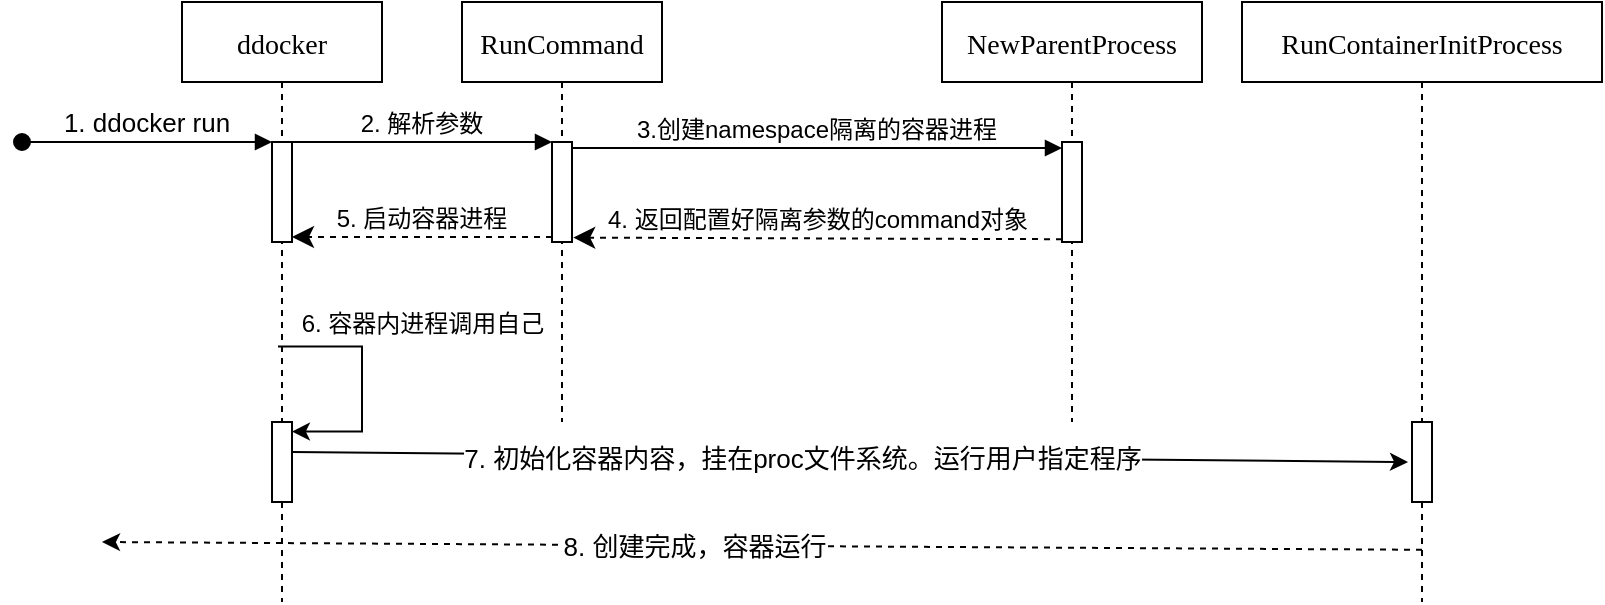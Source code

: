 <mxfile version="14.9.6" type="device" pages="6"><diagram id="kgpKYQtTHZ0yAKxKKP6v" name="Page-1"><mxGraphModel dx="1106" dy="750" grid="1" gridSize="10" guides="1" tooltips="1" connect="1" arrows="1" fold="1" page="1" pageScale="1" pageWidth="850" pageHeight="1100" math="0" shadow="0"><root><mxCell id="0"/><mxCell id="1" parent="0"/><mxCell id="3nuBFxr9cyL0pnOWT2aG-1" value="ddocker" style="shape=umlLifeline;perimeter=lifelinePerimeter;container=1;collapsible=0;recursiveResize=0;rounded=0;shadow=0;strokeWidth=1;fontSize=14;fontFamily=Comic Sans MS;" parent="1" vertex="1"><mxGeometry x="120" y="80" width="100" height="300" as="geometry"/></mxCell><mxCell id="3nuBFxr9cyL0pnOWT2aG-2" value="" style="points=[];perimeter=orthogonalPerimeter;rounded=0;shadow=0;strokeWidth=1;" parent="3nuBFxr9cyL0pnOWT2aG-1" vertex="1"><mxGeometry x="45" y="70" width="10" height="50" as="geometry"/></mxCell><mxCell id="3nuBFxr9cyL0pnOWT2aG-3" value="1. ddocker run" style="verticalAlign=bottom;startArrow=oval;endArrow=block;startSize=8;shadow=0;strokeWidth=1;fontSize=13;" parent="3nuBFxr9cyL0pnOWT2aG-1" target="3nuBFxr9cyL0pnOWT2aG-2" edge="1"><mxGeometry relative="1" as="geometry"><mxPoint x="-80" y="70" as="sourcePoint"/><mxPoint as="offset"/></mxGeometry></mxCell><mxCell id="3nuBFxr9cyL0pnOWT2aG-5" value="RunCommand" style="shape=umlLifeline;perimeter=lifelinePerimeter;container=1;collapsible=0;recursiveResize=0;rounded=0;shadow=0;strokeWidth=1;fontFamily=Comic Sans MS;fontSize=14;" parent="1" vertex="1"><mxGeometry x="260" y="80" width="100" height="210" as="geometry"/></mxCell><mxCell id="3nuBFxr9cyL0pnOWT2aG-6" value="" style="points=[];perimeter=orthogonalPerimeter;rounded=0;shadow=0;strokeWidth=1;" parent="3nuBFxr9cyL0pnOWT2aG-5" vertex="1"><mxGeometry x="45" y="70" width="10" height="50" as="geometry"/></mxCell><mxCell id="3nuBFxr9cyL0pnOWT2aG-7" value="5. 启动容器进程" style="verticalAlign=bottom;endArrow=classic;dashed=1;endSize=8;exitX=0;exitY=0.95;shadow=0;strokeWidth=1;fontSize=12;endFill=1;" parent="1" source="3nuBFxr9cyL0pnOWT2aG-6" target="3nuBFxr9cyL0pnOWT2aG-2" edge="1"><mxGeometry relative="1" as="geometry"><mxPoint x="275" y="236" as="targetPoint"/></mxGeometry></mxCell><mxCell id="3nuBFxr9cyL0pnOWT2aG-8" value="2. 解析参数" style="verticalAlign=bottom;endArrow=block;entryX=0;entryY=0;shadow=0;strokeWidth=1;fontSize=12;" parent="1" source="3nuBFxr9cyL0pnOWT2aG-2" target="3nuBFxr9cyL0pnOWT2aG-6" edge="1"><mxGeometry relative="1" as="geometry"><mxPoint x="275" y="160" as="sourcePoint"/></mxGeometry></mxCell><mxCell id="3nuBFxr9cyL0pnOWT2aG-9" value="3.创建namespace隔离的容器进程" style="verticalAlign=bottom;endArrow=block;shadow=0;strokeWidth=1;entryX=0;entryY=0.06;entryDx=0;entryDy=0;entryPerimeter=0;fontSize=12;" parent="1" source="3nuBFxr9cyL0pnOWT2aG-6" target="t-Ga8jIW4PTZw0hfX5aw-2" edge="1"><mxGeometry relative="1" as="geometry"><mxPoint x="240" y="200" as="sourcePoint"/><mxPoint x="546" y="153" as="targetPoint"/></mxGeometry></mxCell><mxCell id="3nuBFxr9cyL0pnOWT2aG-10" value="4. 返回配置好隔离参数的command对象" style="verticalAlign=bottom;endArrow=classic;dashed=1;endSize=8;shadow=0;strokeWidth=1;exitX=0;exitY=0.972;exitDx=0;exitDy=0;exitPerimeter=0;fontSize=12;entryX=1.06;entryY=0.956;entryDx=0;entryDy=0;entryPerimeter=0;endFill=1;" parent="1" source="t-Ga8jIW4PTZw0hfX5aw-2" target="3nuBFxr9cyL0pnOWT2aG-6" edge="1"><mxGeometry relative="1" as="geometry"><mxPoint x="410" y="220" as="targetPoint"/><mxPoint x="546" y="199" as="sourcePoint"/><Array as="points"/></mxGeometry></mxCell><mxCell id="t-Ga8jIW4PTZw0hfX5aw-1" value="NewParentProcess" style="shape=umlLifeline;perimeter=lifelinePerimeter;container=1;collapsible=0;recursiveResize=0;rounded=0;shadow=0;strokeWidth=1;fontSize=14;fontFamily=Comic Sans MS;" parent="1" vertex="1"><mxGeometry x="500" y="80" width="130" height="210" as="geometry"/></mxCell><mxCell id="t-Ga8jIW4PTZw0hfX5aw-2" value="" style="points=[];perimeter=orthogonalPerimeter;rounded=0;shadow=0;strokeWidth=1;" parent="t-Ga8jIW4PTZw0hfX5aw-1" vertex="1"><mxGeometry x="60" y="70" width="10" height="50" as="geometry"/></mxCell><mxCell id="t-Ga8jIW4PTZw0hfX5aw-3" value="RunContainerInitProcess" style="shape=umlLifeline;perimeter=lifelinePerimeter;container=1;collapsible=0;recursiveResize=0;rounded=0;shadow=0;strokeWidth=1;fontSize=14;fontFamily=Comic Sans MS;" parent="1" vertex="1"><mxGeometry x="650" y="80" width="180" height="300" as="geometry"/></mxCell><mxCell id="t-Ga8jIW4PTZw0hfX5aw-4" value="" style="points=[];perimeter=orthogonalPerimeter;rounded=0;shadow=0;strokeWidth=1;" parent="t-Ga8jIW4PTZw0hfX5aw-3" vertex="1"><mxGeometry x="85" y="210" width="10" height="40" as="geometry"/></mxCell><mxCell id="3nuBFxr9cyL0pnOWT2aG-4" value="" style="points=[];perimeter=orthogonalPerimeter;rounded=0;shadow=0;strokeWidth=1;" parent="1" vertex="1"><mxGeometry x="165" y="290" width="10" height="40" as="geometry"/></mxCell><mxCell id="t-Ga8jIW4PTZw0hfX5aw-7" value="" style="endArrow=classic;html=1;fontSize=13;exitX=1.02;exitY=0.375;exitDx=0;exitDy=0;exitPerimeter=0;" parent="1" source="3nuBFxr9cyL0pnOWT2aG-4" edge="1"><mxGeometry width="50" height="50" relative="1" as="geometry"><mxPoint x="440" y="370" as="sourcePoint"/><mxPoint x="733" y="310" as="targetPoint"/></mxGeometry></mxCell><mxCell id="t-Ga8jIW4PTZw0hfX5aw-8" value="7. 初始化容器内容，挂在proc文件系统。运行用户指定程序" style="edgeLabel;html=1;align=center;verticalAlign=middle;resizable=0;points=[];fontSize=13;" parent="t-Ga8jIW4PTZw0hfX5aw-7" vertex="1" connectable="0"><mxGeometry x="-0.088" relative="1" as="geometry"><mxPoint as="offset"/></mxGeometry></mxCell><mxCell id="t-Ga8jIW4PTZw0hfX5aw-10" value="" style="endArrow=classic;html=1;fontSize=13;dashed=1;exitX=0.5;exitY=0.913;exitDx=0;exitDy=0;exitPerimeter=0;" parent="1" source="t-Ga8jIW4PTZw0hfX5aw-3" edge="1"><mxGeometry width="50" height="50" relative="1" as="geometry"><mxPoint x="700" y="330" as="sourcePoint"/><mxPoint x="80" y="350" as="targetPoint"/><Array as="points"/></mxGeometry></mxCell><mxCell id="t-Ga8jIW4PTZw0hfX5aw-11" value="8. 创建完成，容器运行" style="edgeLabel;html=1;align=center;verticalAlign=middle;resizable=0;points=[];fontSize=13;" parent="t-Ga8jIW4PTZw0hfX5aw-10" vertex="1" connectable="0"><mxGeometry x="0.104" relative="1" as="geometry"><mxPoint as="offset"/></mxGeometry></mxCell><mxCell id="t-Ga8jIW4PTZw0hfX5aw-15" value="" style="endArrow=classic;html=1;fontFamily=Comic Sans MS;fontSize=13;exitX=0.48;exitY=0.574;exitDx=0;exitDy=0;exitPerimeter=0;edgeStyle=orthogonalEdgeStyle;rounded=0;entryX=0.994;entryY=0.119;entryDx=0;entryDy=0;entryPerimeter=0;" parent="1" source="3nuBFxr9cyL0pnOWT2aG-1" target="3nuBFxr9cyL0pnOWT2aG-4" edge="1"><mxGeometry width="50" height="50" relative="1" as="geometry"><mxPoint x="400" y="420" as="sourcePoint"/><mxPoint x="178" y="295" as="targetPoint"/><Array as="points"><mxPoint x="210" y="252"/><mxPoint x="210" y="295"/></Array></mxGeometry></mxCell><mxCell id="t-Ga8jIW4PTZw0hfX5aw-16" value="&lt;font face=&quot;Helvetica&quot; style=&quot;font-size: 12px&quot;&gt;6. 容器内进程调用自己&lt;/font&gt;" style="text;html=1;align=center;verticalAlign=middle;resizable=0;points=[];autosize=1;strokeColor=none;fontSize=13;fontFamily=Comic Sans MS;" parent="1" vertex="1"><mxGeometry x="170" y="230" width="140" height="20" as="geometry"/></mxCell></root></mxGraphModel></diagram><diagram id="n_zxCE-xelF3wzG3CKsH" name="第 2 页"><mxGraphModel dx="1106" dy="750" grid="1" gridSize="10" guides="1" tooltips="1" connect="1" arrows="1" fold="1" page="1" pageScale="1" pageWidth="827" pageHeight="1169" math="0" shadow="0"><root><mxCell id="_DqNgY86N6T9unGXlrbN-0"/><mxCell id="_DqNgY86N6T9unGXlrbN-1" parent="_DqNgY86N6T9unGXlrbN-0"/><mxCell id="DcH_BmQDETjdtVYWD706-0" value="CgroupManager" style="shape=umlLifeline;perimeter=lifelinePerimeter;container=1;collapsible=0;recursiveResize=0;rounded=0;shadow=0;strokeWidth=1;fontSize=14;fontFamily=Comic Sans MS;" parent="_DqNgY86N6T9unGXlrbN-1" vertex="1"><mxGeometry x="169" y="80" width="130" height="300" as="geometry"/></mxCell><mxCell id="DcH_BmQDETjdtVYWD706-1" value="" style="points=[];perimeter=orthogonalPerimeter;rounded=0;shadow=0;strokeWidth=1;" parent="DcH_BmQDETjdtVYWD706-0" vertex="1"><mxGeometry x="60" y="70" width="10" height="180" as="geometry"/></mxCell><mxCell id="DcH_BmQDETjdtVYWD706-6" value="&lt;&lt;create&gt;&gt;&#10;2. 创建Subsystem实例" style="verticalAlign=bottom;endArrow=classic;shadow=0;strokeWidth=1;fontSize=12;dashed=1;endFill=1;entryX=-0.004;entryY=0.086;entryDx=0;entryDy=0;entryPerimeter=0;" parent="_DqNgY86N6T9unGXlrbN-1" source="DcH_BmQDETjdtVYWD706-1" target="DcH_BmQDETjdtVYWD706-11" edge="1"><mxGeometry relative="1" as="geometry"><mxPoint x="339" y="160" as="sourcePoint"/><mxPoint x="643" y="150" as="targetPoint"/></mxGeometry></mxCell><mxCell id="DcH_BmQDETjdtVYWD706-11" value="Subsystem实例" style="shape=umlLifeline;perimeter=lifelinePerimeter;container=1;collapsible=0;recursiveResize=0;rounded=0;shadow=0;strokeWidth=1;fontSize=14;fontFamily=Comic Sans MS;" parent="_DqNgY86N6T9unGXlrbN-1" vertex="1"><mxGeometry x="594" y="130" width="180" height="250" as="geometry"/></mxCell><mxCell id="DcH_BmQDETjdtVYWD706-12" value="" style="points=[];perimeter=orthogonalPerimeter;rounded=0;shadow=0;strokeWidth=1;" parent="DcH_BmQDETjdtVYWD706-11" vertex="1"><mxGeometry x="85" y="150" width="10" height="40" as="geometry"/></mxCell><mxCell id="DcH_BmQDETjdtVYWD706-14" value="" style="endArrow=classic;html=1;fontSize=13;entryX=-0.26;entryY=0.05;entryDx=0;entryDy=0;entryPerimeter=0;exitX=0.98;exitY=0.729;exitDx=0;exitDy=0;exitPerimeter=0;" parent="_DqNgY86N6T9unGXlrbN-1" source="DcH_BmQDETjdtVYWD706-1" target="DcH_BmQDETjdtVYWD706-12" edge="1"><mxGeometry width="50" height="50" relative="1" as="geometry"><mxPoint x="242" y="282" as="sourcePoint"/><mxPoint x="797" y="310" as="targetPoint"/></mxGeometry></mxCell><mxCell id="DcH_BmQDETjdtVYWD706-15" value="5. 将容器的进程移入每个Subsystem创建的cgroup中" style="edgeLabel;html=1;align=center;verticalAlign=middle;resizable=0;points=[];fontSize=13;" parent="DcH_BmQDETjdtVYWD706-14" vertex="1" connectable="0"><mxGeometry x="-0.088" relative="1" as="geometry"><mxPoint as="offset"/></mxGeometry></mxCell><mxCell id="DcH_BmQDETjdtVYWD706-16" value="" style="endArrow=classic;html=1;fontSize=13;dashed=1;entryX=0.9;entryY=0.929;entryDx=0;entryDy=0;entryPerimeter=0;" parent="_DqNgY86N6T9unGXlrbN-1" source="DcH_BmQDETjdtVYWD706-12" target="DcH_BmQDETjdtVYWD706-1" edge="1"><mxGeometry width="50" height="50" relative="1" as="geometry"><mxPoint x="764" y="330" as="sourcePoint"/><mxPoint x="144" y="350" as="targetPoint"/><Array as="points"/></mxGeometry></mxCell><mxCell id="DcH_BmQDETjdtVYWD706-17" value="6. 完成容器进程的资源控制" style="edgeLabel;html=1;align=center;verticalAlign=middle;resizable=0;points=[];fontSize=13;" parent="DcH_BmQDETjdtVYWD706-16" vertex="1" connectable="0"><mxGeometry x="0.104" relative="1" as="geometry"><mxPoint as="offset"/></mxGeometry></mxCell><mxCell id="DcH_BmQDETjdtVYWD706-20" value="" style="points=[];perimeter=orthogonalPerimeter;rounded=0;shadow=0;strokeWidth=1;" parent="_DqNgY86N6T9unGXlrbN-1" vertex="1"><mxGeometry x="679" y="210" width="10" height="40" as="geometry"/></mxCell><mxCell id="DcH_BmQDETjdtVYWD706-21" value="" style="endArrow=classic;html=1;fontSize=13;entryX=0.14;entryY=0.08;entryDx=0;entryDy=0;entryPerimeter=0;exitX=0.9;exitY=0.347;exitDx=0;exitDy=0;exitPerimeter=0;" parent="_DqNgY86N6T9unGXlrbN-1" source="DcH_BmQDETjdtVYWD706-1" target="DcH_BmQDETjdtVYWD706-20" edge="1"><mxGeometry width="50" height="50" relative="1" as="geometry"><mxPoint x="244" y="213" as="sourcePoint"/><mxPoint x="674" y="210" as="targetPoint"/><Array as="points"/></mxGeometry></mxCell><mxCell id="DcH_BmQDETjdtVYWD706-22" value="3. 在每个Subsystem对应的hierarchy上创建配置cgroup" style="edgeLabel;html=1;align=center;verticalAlign=middle;resizable=0;points=[];fontSize=13;" parent="DcH_BmQDETjdtVYWD706-21" vertex="1" connectable="0"><mxGeometry x="-0.088" relative="1" as="geometry"><mxPoint as="offset"/></mxGeometry></mxCell><mxCell id="DcH_BmQDETjdtVYWD706-23" value="" style="endArrow=classic;html=1;fontSize=13;dashed=1;entryX=1.14;entryY=0.529;entryDx=0;entryDy=0;entryPerimeter=0;" parent="_DqNgY86N6T9unGXlrbN-1" source="DcH_BmQDETjdtVYWD706-20" target="DcH_BmQDETjdtVYWD706-1" edge="1"><mxGeometry width="50" height="50" relative="1" as="geometry"><mxPoint x="744" y="423.9" as="sourcePoint"/><mxPoint x="154" y="360" as="targetPoint"/><Array as="points"/></mxGeometry></mxCell><mxCell id="DcH_BmQDETjdtVYWD706-24" value="4. 创建cgroup完成" style="edgeLabel;html=1;align=center;verticalAlign=middle;resizable=0;points=[];fontSize=13;" parent="DcH_BmQDETjdtVYWD706-23" vertex="1" connectable="0"><mxGeometry x="0.104" relative="1" as="geometry"><mxPoint as="offset"/></mxGeometry></mxCell><mxCell id="DcH_BmQDETjdtVYWD706-2" value="1. 创建带资源控制的容器" style="verticalAlign=bottom;startArrow=oval;endArrow=block;startSize=8;shadow=0;strokeWidth=1;fontSize=13;entryX=0.04;entryY=0.031;entryDx=0;entryDy=0;entryPerimeter=0;" parent="_DqNgY86N6T9unGXlrbN-1" target="DcH_BmQDETjdtVYWD706-1" edge="1"><mxGeometry relative="1" as="geometry"><mxPoint x="54" y="156" as="sourcePoint"/><mxPoint as="offset"/><mxPoint x="205" y="160" as="targetPoint"/></mxGeometry></mxCell></root></mxGraphModel></diagram><diagram id="s98t0T9OSEv52ro7v1Y1" name="第 3 页"><mxGraphModel dx="1106" dy="750" grid="1" gridSize="10" guides="1" tooltips="1" connect="1" arrows="1" fold="1" page="1" pageScale="1" pageWidth="827" pageHeight="1169" math="0" shadow="0"><root><mxCell id="NkMJ931EJcpLE3ejzWuw-0"/><mxCell id="NkMJ931EJcpLE3ejzWuw-1" parent="NkMJ931EJcpLE3ejzWuw-0"/><mxCell id="NkMJ931EJcpLE3ejzWuw-2" value="Run" style="shape=umlLifeline;perimeter=lifelinePerimeter;container=1;collapsible=0;recursiveResize=0;rounded=0;shadow=0;strokeWidth=1;fontSize=14;fontFamily=Comic Sans MS;" parent="NkMJ931EJcpLE3ejzWuw-1" vertex="1"><mxGeometry x="120" y="80" width="100" height="300" as="geometry"/></mxCell><mxCell id="NkMJ931EJcpLE3ejzWuw-3" value="" style="points=[];perimeter=orthogonalPerimeter;rounded=0;shadow=0;strokeWidth=1;" parent="NkMJ931EJcpLE3ejzWuw-2" vertex="1"><mxGeometry x="45" y="70" width="10" height="190" as="geometry"/></mxCell><mxCell id="NkMJ931EJcpLE3ejzWuw-4" value="1. 用户输入容器运行命令" style="verticalAlign=bottom;startArrow=oval;endArrow=block;startSize=8;shadow=0;strokeWidth=1;fontSize=13;" parent="NkMJ931EJcpLE3ejzWuw-2" target="NkMJ931EJcpLE3ejzWuw-3" edge="1"><mxGeometry relative="1" as="geometry"><mxPoint x="-110" y="70" as="sourcePoint"/><mxPoint as="offset"/></mxGeometry></mxCell><mxCell id="NkMJ931EJcpLE3ejzWuw-5" value="NewParentProcess" style="shape=umlLifeline;perimeter=lifelinePerimeter;container=1;collapsible=0;recursiveResize=0;rounded=0;shadow=0;strokeWidth=1;fontFamily=Comic Sans MS;fontSize=14;" parent="NkMJ931EJcpLE3ejzWuw-1" vertex="1"><mxGeometry x="264" y="81" width="150" height="210" as="geometry"/></mxCell><mxCell id="NkMJ931EJcpLE3ejzWuw-6" value="" style="points=[];perimeter=orthogonalPerimeter;rounded=0;shadow=0;strokeWidth=1;" parent="NkMJ931EJcpLE3ejzWuw-5" vertex="1"><mxGeometry x="70" y="70" width="10" height="50" as="geometry"/></mxCell><mxCell id="NkMJ931EJcpLE3ejzWuw-24" value="5. 向writePipe中写入运行命令" style="text;html=1;strokeColor=none;fillColor=none;align=center;verticalAlign=middle;whiteSpace=wrap;rounded=0;" parent="NkMJ931EJcpLE3ejzWuw-5" vertex="1"><mxGeometry x="-20" y="172" width="190" height="20" as="geometry"/></mxCell><mxCell id="NkMJ931EJcpLE3ejzWuw-7" value="3. 返回writePipe" style="verticalAlign=bottom;endArrow=classic;dashed=1;endSize=8;exitX=0;exitY=0.95;shadow=0;strokeWidth=1;fontSize=12;endFill=1;" parent="NkMJ931EJcpLE3ejzWuw-1" source="NkMJ931EJcpLE3ejzWuw-6" target="NkMJ931EJcpLE3ejzWuw-3" edge="1"><mxGeometry relative="1" as="geometry"><mxPoint x="275" y="236" as="targetPoint"/></mxGeometry></mxCell><mxCell id="NkMJ931EJcpLE3ejzWuw-8" value="2. 传递参数" style="verticalAlign=bottom;endArrow=block;entryX=0;entryY=0;shadow=0;strokeWidth=1;fontSize=12;" parent="NkMJ931EJcpLE3ejzWuw-1" source="NkMJ931EJcpLE3ejzWuw-3" target="NkMJ931EJcpLE3ejzWuw-6" edge="1"><mxGeometry relative="1" as="geometry"><mxPoint x="275" y="160" as="sourcePoint"/></mxGeometry></mxCell><mxCell id="NkMJ931EJcpLE3ejzWuw-9" value="4. 启动容器进程，等待管道输入端输入运行命令及参数" style="verticalAlign=bottom;endArrow=block;shadow=0;strokeWidth=1;entryX=0.14;entryY=0.016;entryDx=0;entryDy=0;entryPerimeter=0;fontSize=12;exitX=1.067;exitY=0.436;exitDx=0;exitDy=0;exitPerimeter=0;" parent="NkMJ931EJcpLE3ejzWuw-1" source="NkMJ931EJcpLE3ejzWuw-3" target="NkMJ931EJcpLE3ejzWuw-14" edge="1"><mxGeometry relative="1" as="geometry"><mxPoint x="279.62" y="225.2" as="sourcePoint"/><mxPoint x="546" y="153" as="targetPoint"/></mxGeometry></mxCell><mxCell id="NkMJ931EJcpLE3ejzWuw-10" value="6. 返回配置好隔离参数的command对象" style="verticalAlign=bottom;endArrow=classic;dashed=1;endSize=8;shadow=0;strokeWidth=1;exitX=0;exitY=0.972;exitDx=0;exitDy=0;exitPerimeter=0;fontSize=12;endFill=1;" parent="NkMJ931EJcpLE3ejzWuw-1" source="NkMJ931EJcpLE3ejzWuw-12" edge="1"><mxGeometry relative="1" as="geometry"><mxPoint x="177" y="298" as="targetPoint"/><mxPoint x="546" y="199" as="sourcePoint"/><Array as="points"><mxPoint x="200" y="299"/></Array></mxGeometry></mxCell><mxCell id="NkMJ931EJcpLE3ejzWuw-11" value="sendInitCommand" style="shape=umlLifeline;perimeter=lifelinePerimeter;container=1;collapsible=0;recursiveResize=0;rounded=0;shadow=0;strokeWidth=1;fontSize=14;fontFamily=Comic Sans MS;" parent="NkMJ931EJcpLE3ejzWuw-1" vertex="1"><mxGeometry x="450" y="80" width="130" height="210" as="geometry"/></mxCell><mxCell id="NkMJ931EJcpLE3ejzWuw-13" value="RunContainerInitProcess" style="shape=umlLifeline;perimeter=lifelinePerimeter;container=1;collapsible=0;recursiveResize=0;rounded=0;shadow=0;strokeWidth=1;fontSize=14;fontFamily=Comic Sans MS;" parent="NkMJ931EJcpLE3ejzWuw-1" vertex="1"><mxGeometry x="610" y="80" width="180" height="300" as="geometry"/></mxCell><mxCell id="NkMJ931EJcpLE3ejzWuw-14" value="" style="points=[];perimeter=orthogonalPerimeter;rounded=0;shadow=0;strokeWidth=1;" parent="NkMJ931EJcpLE3ejzWuw-13" vertex="1"><mxGeometry x="85" y="150" width="10" height="140" as="geometry"/></mxCell><mxCell id="NkMJ931EJcpLE3ejzWuw-18" value="" style="endArrow=classic;html=1;fontSize=13;dashed=1;exitX=0.06;exitY=0.863;exitDx=0;exitDy=0;exitPerimeter=0;" parent="NkMJ931EJcpLE3ejzWuw-1" source="NkMJ931EJcpLE3ejzWuw-14" edge="1"><mxGeometry width="50" height="50" relative="1" as="geometry"><mxPoint x="690" y="351" as="sourcePoint"/><mxPoint x="80" y="351" as="targetPoint"/><Array as="points"/></mxGeometry></mxCell><mxCell id="NkMJ931EJcpLE3ejzWuw-19" value="7. 创建完成，容器运行" style="edgeLabel;html=1;align=center;verticalAlign=middle;resizable=0;points=[];fontSize=13;" parent="NkMJ931EJcpLE3ejzWuw-18" vertex="1" connectable="0"><mxGeometry x="0.104" relative="1" as="geometry"><mxPoint as="offset"/></mxGeometry></mxCell><mxCell id="NkMJ931EJcpLE3ejzWuw-12" value="" style="points=[];perimeter=orthogonalPerimeter;rounded=0;shadow=0;strokeWidth=1;" parent="NkMJ931EJcpLE3ejzWuw-1" vertex="1"><mxGeometry x="510" y="270" width="10" height="30" as="geometry"/></mxCell><mxCell id="NkMJ931EJcpLE3ejzWuw-22" value="" style="endArrow=classic;html=1;entryX=-0.04;entryY=0.144;entryDx=0;entryDy=0;entryPerimeter=0;" parent="NkMJ931EJcpLE3ejzWuw-1" target="NkMJ931EJcpLE3ejzWuw-12" edge="1"><mxGeometry width="50" height="50" relative="1" as="geometry"><mxPoint x="178" y="274" as="sourcePoint"/><mxPoint x="440" y="290" as="targetPoint"/></mxGeometry></mxCell><mxCell id="NkMJ931EJcpLE3ejzWuw-28" value="readUserCommand" style="text;html=1;strokeColor=none;fillColor=none;align=center;verticalAlign=middle;whiteSpace=wrap;rounded=0;" parent="NkMJ931EJcpLE3ejzWuw-1" vertex="1"><mxGeometry x="590" y="211" width="150" height="20" as="geometry"/></mxCell></root></mxGraphModel></diagram><diagram id="Dv8oddNPNbwlvwpVuiHA" name="第 4 页"><mxGraphModel dx="1106" dy="750" grid="1" gridSize="10" guides="1" tooltips="1" connect="1" arrows="1" fold="1" page="1" pageScale="1" pageWidth="827" pageHeight="1169" math="0" shadow="0"><root><mxCell id="2ldw2DtpZsp0yUhc3gLB-0"/><mxCell id="2ldw2DtpZsp0yUhc3gLB-1" parent="2ldw2DtpZsp0yUhc3gLB-0"/><mxCell id="2ldw2DtpZsp0yUhc3gLB-2" value="NewWorkSpace" style="shape=umlLifeline;perimeter=lifelinePerimeter;container=1;collapsible=0;recursiveResize=0;rounded=0;shadow=0;strokeWidth=1;fontSize=14;fontFamily=Comic Sans MS;" parent="2ldw2DtpZsp0yUhc3gLB-1" vertex="1"><mxGeometry x="120" y="80" width="120" height="300" as="geometry"/></mxCell><mxCell id="2ldw2DtpZsp0yUhc3gLB-3" value="" style="points=[];perimeter=orthogonalPerimeter;rounded=0;shadow=0;strokeWidth=1;" parent="2ldw2DtpZsp0yUhc3gLB-2" vertex="1"><mxGeometry x="55" y="65" width="10" height="185" as="geometry"/></mxCell><mxCell id="2ldw2DtpZsp0yUhc3gLB-4" value="1. 创建工作目录" style="verticalAlign=bottom;startArrow=oval;endArrow=block;startSize=8;shadow=0;strokeWidth=1;fontSize=13;" parent="2ldw2DtpZsp0yUhc3gLB-2" target="2ldw2DtpZsp0yUhc3gLB-3" edge="1"><mxGeometry relative="1" as="geometry"><mxPoint x="-110" y="70" as="sourcePoint"/><mxPoint as="offset"/></mxGeometry></mxCell><mxCell id="2ldw2DtpZsp0yUhc3gLB-5" value="CreateReadOnlyLayer" style="shape=umlLifeline;perimeter=lifelinePerimeter;container=1;collapsible=0;recursiveResize=0;rounded=0;shadow=0;strokeWidth=1;fontFamily=Comic Sans MS;fontSize=14;" parent="2ldw2DtpZsp0yUhc3gLB-1" vertex="1"><mxGeometry x="264" y="80" width="156" height="130" as="geometry"/></mxCell><mxCell id="2ldw2DtpZsp0yUhc3gLB-6" value="" style="points=[];perimeter=orthogonalPerimeter;rounded=0;shadow=0;strokeWidth=1;" parent="2ldw2DtpZsp0yUhc3gLB-5" vertex="1"><mxGeometry x="73" y="70" width="10" height="50" as="geometry"/></mxCell><mxCell id="2ldw2DtpZsp0yUhc3gLB-8" value="3. 解压成功" style="verticalAlign=bottom;endArrow=classic;dashed=1;endSize=8;exitX=0;exitY=0.95;shadow=0;strokeWidth=1;fontSize=12;endFill=1;" parent="2ldw2DtpZsp0yUhc3gLB-1" source="2ldw2DtpZsp0yUhc3gLB-6" target="2ldw2DtpZsp0yUhc3gLB-3" edge="1"><mxGeometry relative="1" as="geometry"><mxPoint x="275" y="236" as="targetPoint"/></mxGeometry></mxCell><mxCell id="2ldw2DtpZsp0yUhc3gLB-9" value="2. 解压busybox.tar" style="verticalAlign=bottom;endArrow=block;entryX=0;entryY=0;shadow=0;strokeWidth=1;fontSize=12;" parent="2ldw2DtpZsp0yUhc3gLB-1" source="2ldw2DtpZsp0yUhc3gLB-3" target="2ldw2DtpZsp0yUhc3gLB-6" edge="1"><mxGeometry relative="1" as="geometry"><mxPoint x="275" y="160" as="sourcePoint"/></mxGeometry></mxCell><mxCell id="2ldw2DtpZsp0yUhc3gLB-10" value="" style="verticalAlign=bottom;endArrow=block;shadow=0;strokeWidth=1;fontSize=12;entryX=-0.128;entryY=0.167;entryDx=0;entryDy=0;entryPerimeter=0;exitX=0.959;exitY=0.436;exitDx=0;exitDy=0;exitPerimeter=0;" parent="2ldw2DtpZsp0yUhc3gLB-1" source="2ldw2DtpZsp0yUhc3gLB-3" target="2ldw2DtpZsp0yUhc3gLB-16" edge="1"><mxGeometry relative="1" as="geometry"><mxPoint x="191" y="227" as="sourcePoint"/><mxPoint x="509" y="228" as="targetPoint"/></mxGeometry></mxCell><mxCell id="2ldw2DtpZsp0yUhc3gLB-12" value="CreateWriteLayer" style="shape=umlLifeline;perimeter=lifelinePerimeter;container=1;collapsible=0;recursiveResize=0;rounded=0;shadow=0;strokeWidth=1;fontSize=14;fontFamily=Comic Sans MS;" parent="2ldw2DtpZsp0yUhc3gLB-1" vertex="1"><mxGeometry x="450" y="80" width="130" height="210" as="geometry"/></mxCell><mxCell id="2ldw2DtpZsp0yUhc3gLB-14" value="" style="endArrow=classic;html=1;fontSize=13;dashed=1;exitX=0.06;exitY=0.863;exitDx=0;exitDy=0;exitPerimeter=0;entryX=1.097;entryY=0.955;entryDx=0;entryDy=0;entryPerimeter=0;" parent="2ldw2DtpZsp0yUhc3gLB-1" source="2ldw2DtpZsp0yUhc3gLB-13" target="2ldw2DtpZsp0yUhc3gLB-3" edge="1"><mxGeometry width="50" height="50" relative="1" as="geometry"><mxPoint x="690" y="351" as="sourcePoint"/><mxPoint x="80" y="351" as="targetPoint"/><Array as="points"/></mxGeometry></mxCell><mxCell id="2ldw2DtpZsp0yUhc3gLB-16" value="" style="points=[];perimeter=orthogonalPerimeter;rounded=0;shadow=0;strokeWidth=1;" parent="2ldw2DtpZsp0yUhc3gLB-1" vertex="1"><mxGeometry x="510" y="220" width="10" height="40" as="geometry"/></mxCell><mxCell id="2ldw2DtpZsp0yUhc3gLB-17" value="" style="endArrow=classic;html=1;exitX=1.028;exitY=0.788;exitDx=0;exitDy=0;exitPerimeter=0;entryX=0.01;entryY=0.44;entryDx=0;entryDy=0;entryPerimeter=0;" parent="2ldw2DtpZsp0yUhc3gLB-1" source="2ldw2DtpZsp0yUhc3gLB-3" target="2ldw2DtpZsp0yUhc3gLB-13" edge="1"><mxGeometry width="50" height="50" relative="1" as="geometry"><mxPoint x="248" y="209" as="sourcePoint"/><mxPoint x="670" y="285" as="targetPoint"/></mxGeometry></mxCell><mxCell id="2ldw2DtpZsp0yUhc3gLB-19" value="CreateMountPoint" style="shape=umlLifeline;perimeter=lifelinePerimeter;container=1;collapsible=0;recursiveResize=0;rounded=0;shadow=0;strokeWidth=1;fontSize=14;fontFamily=Comic Sans MS;" parent="2ldw2DtpZsp0yUhc3gLB-1" vertex="1"><mxGeometry x="610" y="80" width="130" height="300" as="geometry"/></mxCell><mxCell id="2ldw2DtpZsp0yUhc3gLB-23" value="4. 创建WriteLayer文件夹作为容器读写层" style="text;html=1;align=center;verticalAlign=middle;resizable=0;points=[];autosize=1;strokeColor=none;" parent="2ldw2DtpZsp0yUhc3gLB-1" vertex="1"><mxGeometry x="227" y="209" width="230" height="20" as="geometry"/></mxCell><mxCell id="2ldw2DtpZsp0yUhc3gLB-24" value="5. 创建成功" style="verticalAlign=bottom;endArrow=classic;dashed=1;endSize=8;exitX=-0.197;exitY=0.816;shadow=0;strokeWidth=1;fontSize=12;endFill=1;exitDx=0;exitDy=0;exitPerimeter=0;entryX=0.89;entryY=0.57;entryDx=0;entryDy=0;entryPerimeter=0;" parent="2ldw2DtpZsp0yUhc3gLB-1" source="2ldw2DtpZsp0yUhc3gLB-16" target="2ldw2DtpZsp0yUhc3gLB-3" edge="1"><mxGeometry relative="1" as="geometry"><mxPoint x="200" y="207.5" as="targetPoint"/><mxPoint x="344" y="207.5" as="sourcePoint"/></mxGeometry></mxCell><mxCell id="2ldw2DtpZsp0yUhc3gLB-13" value="" style="points=[];perimeter=orthogonalPerimeter;rounded=0;shadow=0;strokeWidth=1;" parent="2ldw2DtpZsp0yUhc3gLB-1" vertex="1"><mxGeometry x="670" y="260" width="10" height="70" as="geometry"/></mxCell><mxCell id="2ldw2DtpZsp0yUhc3gLB-25" value="6. 创建mnt文件夹作为挂载点，并且使用overlay把 busybox和WriteLayer挂载到mnt" style="text;html=1;align=center;verticalAlign=middle;resizable=0;points=[];autosize=1;strokeColor=none;" parent="2ldw2DtpZsp0yUhc3gLB-1" vertex="1"><mxGeometry x="203" y="273" width="450" height="20" as="geometry"/></mxCell><mxCell id="2ldw2DtpZsp0yUhc3gLB-26" value="&lt;span style=&quot;font-size: 13px ; background-color: rgb(255 , 255 , 255)&quot;&gt;7. 创建完成，容器运行&lt;/span&gt;" style="text;html=1;align=center;verticalAlign=middle;resizable=0;points=[];autosize=1;strokeColor=none;" parent="2ldw2DtpZsp0yUhc3gLB-1" vertex="1"><mxGeometry x="325" y="308" width="150" height="20" as="geometry"/></mxCell></root></mxGraphModel></diagram><diagram id="nceNbTN2Cpsae1ueAJ-a" name="volume"><mxGraphModel dx="1106" dy="750" grid="1" gridSize="10" guides="1" tooltips="1" connect="1" arrows="1" fold="1" page="1" pageScale="1" pageWidth="827" pageHeight="1169" math="0" shadow="0"><root><mxCell id="HfubHeCbNeGj4xMh09wZ-0"/><mxCell id="HfubHeCbNeGj4xMh09wZ-1" parent="HfubHeCbNeGj4xMh09wZ-0"/><mxCell id="HfubHeCbNeGj4xMh09wZ-2" value="" style="endArrow=none;dashed=1;html=1;" parent="HfubHeCbNeGj4xMh09wZ-1" edge="1"><mxGeometry width="50" height="50" relative="1" as="geometry"><mxPoint x="380" y="260" as="sourcePoint"/><mxPoint x="380" y="90" as="targetPoint"/></mxGeometry></mxCell><mxCell id="HfubHeCbNeGj4xMh09wZ-12" style="edgeStyle=none;rounded=0;orthogonalLoop=1;jettySize=auto;html=1;exitX=0.5;exitY=1;exitDx=0;exitDy=0;entryX=0.5;entryY=0;entryDx=0;entryDy=0;" parent="HfubHeCbNeGj4xMh09wZ-1" source="HfubHeCbNeGj4xMh09wZ-4" target="HfubHeCbNeGj4xMh09wZ-10" edge="1"><mxGeometry relative="1" as="geometry"/></mxCell><mxCell id="HfubHeCbNeGj4xMh09wZ-4" value="&lt;font style=&quot;font-size: 14px&quot;&gt;/root/tmp/abc&lt;/font&gt;" style="rounded=0;whiteSpace=wrap;html=1;" parent="HfubHeCbNeGj4xMh09wZ-1" vertex="1"><mxGeometry x="190" y="150" width="120" height="60" as="geometry"/></mxCell><mxCell id="HfubHeCbNeGj4xMh09wZ-5" value="&lt;font style=&quot;font-size: 14px&quot;&gt;宿主机&lt;/font&gt;" style="text;html=1;strokeColor=none;fillColor=none;align=center;verticalAlign=middle;whiteSpace=wrap;rounded=0;" parent="HfubHeCbNeGj4xMh09wZ-1" vertex="1"><mxGeometry x="210" y="90" width="80" height="30" as="geometry"/></mxCell><mxCell id="HfubHeCbNeGj4xMh09wZ-6" value="&lt;span style=&quot;font-size: 14px&quot;&gt;容器&lt;/span&gt;" style="text;html=1;strokeColor=none;fillColor=none;align=center;verticalAlign=middle;whiteSpace=wrap;rounded=0;" parent="HfubHeCbNeGj4xMh09wZ-1" vertex="1"><mxGeometry x="460" y="90" width="80" height="30" as="geometry"/></mxCell><mxCell id="HfubHeCbNeGj4xMh09wZ-7" value="&lt;font style=&quot;font-size: 14px&quot;&gt;docker&amp;nbsp; &amp;nbsp;run&amp;nbsp; &amp;nbsp;-itd&amp;nbsp; &amp;nbsp;-v&amp;nbsp; /root/tmp/abc:/merged&lt;/font&gt;" style="text;html=1;strokeColor=none;fillColor=none;align=center;verticalAlign=middle;whiteSpace=wrap;rounded=0;" parent="HfubHeCbNeGj4xMh09wZ-1" vertex="1"><mxGeometry x="240" y="40" width="300" height="30" as="geometry"/></mxCell><mxCell id="HfubHeCbNeGj4xMh09wZ-11" style="rounded=0;orthogonalLoop=1;jettySize=auto;html=1;exitX=0.5;exitY=1;exitDx=0;exitDy=0;entryX=0.5;entryY=0;entryDx=0;entryDy=0;" parent="HfubHeCbNeGj4xMh09wZ-1" source="HfubHeCbNeGj4xMh09wZ-8" target="HfubHeCbNeGj4xMh09wZ-9" edge="1"><mxGeometry relative="1" as="geometry"/></mxCell><mxCell id="HfubHeCbNeGj4xMh09wZ-16" style="edgeStyle=orthogonalEdgeStyle;rounded=0;orthogonalLoop=1;jettySize=auto;html=1;exitX=0;exitY=1;exitDx=0;exitDy=0;entryX=0.5;entryY=0;entryDx=0;entryDy=0;" parent="HfubHeCbNeGj4xMh09wZ-1" source="HfubHeCbNeGj4xMh09wZ-8" target="HfubHeCbNeGj4xMh09wZ-14" edge="1"><mxGeometry relative="1" as="geometry"><Array as="points"><mxPoint x="450" y="200"/><mxPoint x="380" y="200"/></Array></mxGeometry></mxCell><mxCell id="HfubHeCbNeGj4xMh09wZ-8" value="&lt;font style=&quot;font-size: 14px&quot;&gt;merged&lt;/font&gt;" style="rounded=0;whiteSpace=wrap;html=1;" parent="HfubHeCbNeGj4xMh09wZ-1" vertex="1"><mxGeometry x="450" y="150" width="120" height="60" as="geometry"/></mxCell><mxCell id="HfubHeCbNeGj4xMh09wZ-9" value="只读层" style="rounded=1;whiteSpace=wrap;html=1;fillColor=#e1d5e7;strokeColor=#9673a6;" parent="HfubHeCbNeGj4xMh09wZ-1" vertex="1"><mxGeometry x="400" y="260" width="120" height="60" as="geometry"/></mxCell><mxCell id="HfubHeCbNeGj4xMh09wZ-10" value="读写层" style="rounded=1;whiteSpace=wrap;html=1;fillColor=#d5e8d4;strokeColor=#82b366;" parent="HfubHeCbNeGj4xMh09wZ-1" vertex="1"><mxGeometry x="240" y="260" width="120" height="60" as="geometry"/></mxCell><mxCell id="HfubHeCbNeGj4xMh09wZ-13" value="mount -t overlay overlay -o lowerdir=./merged,upperdir=/root/tmp/abc,workdir=./work ./merged" style="text;html=1;strokeColor=none;fillColor=none;align=center;verticalAlign=middle;whiteSpace=wrap;rounded=0;" parent="HfubHeCbNeGj4xMh09wZ-1" vertex="1"><mxGeometry x="130" y="430" width="520" height="30" as="geometry"/></mxCell><mxCell id="HfubHeCbNeGj4xMh09wZ-14" value="挂载点" style="rounded=1;whiteSpace=wrap;html=1;fillColor=#e1d5e7;strokeColor=#9673a6;" parent="HfubHeCbNeGj4xMh09wZ-1" vertex="1"><mxGeometry x="320" y="360" width="120" height="60" as="geometry"/></mxCell><mxCell id="HfubHeCbNeGj4xMh09wZ-15" value="work目录" style="rounded=1;whiteSpace=wrap;html=1;" parent="HfubHeCbNeGj4xMh09wZ-1" vertex="1"><mxGeometry x="560" y="260" width="120" height="60" as="geometry"/></mxCell></root></mxGraphModel></diagram><diagram id="fZ9XBIshD5shkjtV47aP" name="第五章"><mxGraphModel dx="922" dy="625" grid="1" gridSize="10" guides="1" tooltips="1" connect="1" arrows="1" fold="1" page="1" pageScale="1" pageWidth="827" pageHeight="1169" math="0" shadow="0"><root><mxCell id="_HE4Fsusshu8gbcx82Fq-0"/><mxCell id="_HE4Fsusshu8gbcx82Fq-1" parent="_HE4Fsusshu8gbcx82Fq-0"/><mxCell id="_HE4Fsusshu8gbcx82Fq-10" style="edgeStyle=orthogonalEdgeStyle;rounded=0;orthogonalLoop=1;jettySize=auto;html=1;exitX=0.5;exitY=1;exitDx=0;exitDy=0;entryX=0.5;entryY=0;entryDx=0;entryDy=0;curved=1;sketch=1;" parent="_HE4Fsusshu8gbcx82Fq-1" source="_HE4Fsusshu8gbcx82Fq-2" target="_HE4Fsusshu8gbcx82Fq-3" edge="1"><mxGeometry relative="1" as="geometry"/></mxCell><mxCell id="_HE4Fsusshu8gbcx82Fq-2" value="&lt;font size=&quot;3&quot;&gt;Docker Engine&lt;/font&gt;" style="rounded=1;whiteSpace=wrap;html=1;sketch=1;" parent="_HE4Fsusshu8gbcx82Fq-1" vertex="1"><mxGeometry x="310" y="90" width="130" height="40" as="geometry"/></mxCell><mxCell id="_HE4Fsusshu8gbcx82Fq-11" style="rounded=0;orthogonalLoop=1;jettySize=auto;html=1;exitX=0.5;exitY=1;exitDx=0;exitDy=0;entryX=0.5;entryY=0;entryDx=0;entryDy=0;curved=1;sketch=1;" parent="_HE4Fsusshu8gbcx82Fq-1" source="_HE4Fsusshu8gbcx82Fq-3" target="_HE4Fsusshu8gbcx82Fq-4" edge="1"><mxGeometry relative="1" as="geometry"/></mxCell><mxCell id="_HE4Fsusshu8gbcx82Fq-12" style="edgeStyle=none;rounded=0;orthogonalLoop=1;jettySize=auto;html=1;exitX=0.5;exitY=1;exitDx=0;exitDy=0;curved=1;sketch=1;" parent="_HE4Fsusshu8gbcx82Fq-1" source="_HE4Fsusshu8gbcx82Fq-3" target="_HE4Fsusshu8gbcx82Fq-5" edge="1"><mxGeometry relative="1" as="geometry"/></mxCell><mxCell id="_HE4Fsusshu8gbcx82Fq-13" style="edgeStyle=none;rounded=0;orthogonalLoop=1;jettySize=auto;html=1;exitX=0.5;exitY=1;exitDx=0;exitDy=0;entryX=0.5;entryY=0;entryDx=0;entryDy=0;curved=1;sketch=1;" parent="_HE4Fsusshu8gbcx82Fq-1" source="_HE4Fsusshu8gbcx82Fq-3" target="_HE4Fsusshu8gbcx82Fq-6" edge="1"><mxGeometry relative="1" as="geometry"/></mxCell><mxCell id="_HE4Fsusshu8gbcx82Fq-3" value="&lt;font size=&quot;3&quot;&gt;containerd&lt;/font&gt;" style="rounded=1;whiteSpace=wrap;html=1;sketch=1;" parent="_HE4Fsusshu8gbcx82Fq-1" vertex="1"><mxGeometry x="310" y="170" width="130" height="40" as="geometry"/></mxCell><mxCell id="_HE4Fsusshu8gbcx82Fq-14" style="edgeStyle=none;rounded=0;orthogonalLoop=1;jettySize=auto;html=1;exitX=0.5;exitY=1;exitDx=0;exitDy=0;entryX=0.5;entryY=0;entryDx=0;entryDy=0;curved=1;sketch=1;" parent="_HE4Fsusshu8gbcx82Fq-1" source="_HE4Fsusshu8gbcx82Fq-4" target="_HE4Fsusshu8gbcx82Fq-7" edge="1"><mxGeometry relative="1" as="geometry"/></mxCell><mxCell id="_HE4Fsusshu8gbcx82Fq-4" value="&lt;font size=&quot;3&quot;&gt;containerd-shim&lt;/font&gt;" style="rounded=1;whiteSpace=wrap;html=1;sketch=1;" parent="_HE4Fsusshu8gbcx82Fq-1" vertex="1"><mxGeometry x="150" y="260" width="130" height="40" as="geometry"/></mxCell><mxCell id="_HE4Fsusshu8gbcx82Fq-15" style="edgeStyle=none;rounded=0;orthogonalLoop=1;jettySize=auto;html=1;exitX=0.5;exitY=1;exitDx=0;exitDy=0;entryX=0.5;entryY=0;entryDx=0;entryDy=0;curved=1;sketch=1;" parent="_HE4Fsusshu8gbcx82Fq-1" source="_HE4Fsusshu8gbcx82Fq-5" target="_HE4Fsusshu8gbcx82Fq-8" edge="1"><mxGeometry relative="1" as="geometry"/></mxCell><mxCell id="_HE4Fsusshu8gbcx82Fq-5" value="&lt;font size=&quot;3&quot;&gt;containerd-shim&lt;/font&gt;" style="rounded=1;whiteSpace=wrap;html=1;sketch=1;" parent="_HE4Fsusshu8gbcx82Fq-1" vertex="1"><mxGeometry x="310" y="260" width="130" height="40" as="geometry"/></mxCell><mxCell id="_HE4Fsusshu8gbcx82Fq-16" style="edgeStyle=none;rounded=0;orthogonalLoop=1;jettySize=auto;html=1;exitX=0.5;exitY=1;exitDx=0;exitDy=0;curved=1;sketch=1;" parent="_HE4Fsusshu8gbcx82Fq-1" source="_HE4Fsusshu8gbcx82Fq-6" target="_HE4Fsusshu8gbcx82Fq-9" edge="1"><mxGeometry relative="1" as="geometry"/></mxCell><mxCell id="_HE4Fsusshu8gbcx82Fq-6" value="&lt;font size=&quot;3&quot;&gt;...&lt;/font&gt;" style="rounded=1;whiteSpace=wrap;html=1;sketch=1;" parent="_HE4Fsusshu8gbcx82Fq-1" vertex="1"><mxGeometry x="480" y="260" width="130" height="40" as="geometry"/></mxCell><mxCell id="_HE4Fsusshu8gbcx82Fq-7" value="&lt;font size=&quot;3&quot;&gt;runC&lt;/font&gt;" style="rounded=1;whiteSpace=wrap;html=1;sketch=1;" parent="_HE4Fsusshu8gbcx82Fq-1" vertex="1"><mxGeometry x="150" y="340" width="130" height="40" as="geometry"/></mxCell><mxCell id="_HE4Fsusshu8gbcx82Fq-8" value="&lt;font size=&quot;3&quot;&gt;runC&lt;/font&gt;" style="rounded=1;whiteSpace=wrap;html=1;sketch=1;" parent="_HE4Fsusshu8gbcx82Fq-1" vertex="1"><mxGeometry x="310" y="340" width="130" height="40" as="geometry"/></mxCell><mxCell id="_HE4Fsusshu8gbcx82Fq-9" value="&lt;font size=&quot;3&quot;&gt;...&lt;/font&gt;" style="rounded=1;whiteSpace=wrap;html=1;sketch=1;" parent="_HE4Fsusshu8gbcx82Fq-1" vertex="1"><mxGeometry x="480" y="340" width="130" height="40" as="geometry"/></mxCell><mxCell id="BsGInNSORkzxTSgp99ai-18" value="ddocker" style="shape=umlLifeline;perimeter=lifelinePerimeter;container=1;collapsible=0;recursiveResize=0;rounded=0;shadow=0;strokeWidth=1;fontSize=14;fontFamily=Comic Sans MS;" vertex="1" parent="_HE4Fsusshu8gbcx82Fq-1"><mxGeometry x="110" y="520" width="120" height="270" as="geometry"/></mxCell><mxCell id="BsGInNSORkzxTSgp99ai-19" value="" style="points=[];perimeter=orthogonalPerimeter;rounded=0;shadow=0;strokeWidth=1;" vertex="1" parent="BsGInNSORkzxTSgp99ai-18"><mxGeometry x="55" y="65" width="10" height="185" as="geometry"/></mxCell><mxCell id="BsGInNSORkzxTSgp99ai-20" value="1. ddocker exec" style="verticalAlign=bottom;startArrow=oval;endArrow=block;startSize=8;shadow=0;strokeWidth=1;fontSize=13;" edge="1" parent="BsGInNSORkzxTSgp99ai-18" target="BsGInNSORkzxTSgp99ai-19"><mxGeometry relative="1" as="geometry"><mxPoint x="-80" y="70" as="sourcePoint"/><mxPoint as="offset"/></mxGeometry></mxCell><mxCell id="BsGInNSORkzxTSgp99ai-21" value="execCommand" style="shape=umlLifeline;perimeter=lifelinePerimeter;container=1;collapsible=0;recursiveResize=0;rounded=0;shadow=0;strokeWidth=1;fontFamily=Comic Sans MS;fontSize=14;" vertex="1" parent="_HE4Fsusshu8gbcx82Fq-1"><mxGeometry x="300" y="520" width="156" height="130" as="geometry"/></mxCell><mxCell id="BsGInNSORkzxTSgp99ai-22" value="" style="points=[];perimeter=orthogonalPerimeter;rounded=0;shadow=0;strokeWidth=1;" vertex="1" parent="BsGInNSORkzxTSgp99ai-21"><mxGeometry x="73" y="70" width="10" height="50" as="geometry"/></mxCell><mxCell id="BsGInNSORkzxTSgp99ai-23" value="5. 启动新进程" style="verticalAlign=bottom;endArrow=classic;dashed=1;endSize=8;exitX=0;exitY=0.95;shadow=0;strokeWidth=1;fontSize=12;endFill=1;" edge="1" parent="_HE4Fsusshu8gbcx82Fq-1" source="BsGInNSORkzxTSgp99ai-22" target="BsGInNSORkzxTSgp99ai-19"><mxGeometry relative="1" as="geometry"><mxPoint x="265" y="676" as="targetPoint"/></mxGeometry></mxCell><mxCell id="BsGInNSORkzxTSgp99ai-24" value="2. 解析容器名和命令" style="verticalAlign=bottom;endArrow=block;entryX=0;entryY=0;shadow=0;strokeWidth=1;fontSize=12;" edge="1" parent="_HE4Fsusshu8gbcx82Fq-1" source="BsGInNSORkzxTSgp99ai-19" target="BsGInNSORkzxTSgp99ai-22"><mxGeometry relative="1" as="geometry"><mxPoint x="265" y="600" as="sourcePoint"/></mxGeometry></mxCell><mxCell id="BsGInNSORkzxTSgp99ai-25" value="" style="verticalAlign=bottom;endArrow=block;shadow=0;strokeWidth=1;fontSize=12;entryX=-0.128;entryY=0.167;entryDx=0;entryDy=0;entryPerimeter=0;exitX=1.121;exitY=0.761;exitDx=0;exitDy=0;exitPerimeter=0;" edge="1" parent="_HE4Fsusshu8gbcx82Fq-1" source="BsGInNSORkzxTSgp99ai-19"><mxGeometry relative="1" as="geometry"><mxPoint x="181" y="667" as="sourcePoint"/><mxPoint x="710.22" y="726.68" as="targetPoint"/></mxGeometry></mxCell><mxCell id="BsGInNSORkzxTSgp99ai-26" value="ExecContainer" style="shape=umlLifeline;perimeter=lifelinePerimeter;container=1;collapsible=0;recursiveResize=0;rounded=0;shadow=0;strokeWidth=1;fontSize=14;fontFamily=Comic Sans MS;" vertex="1" parent="_HE4Fsusshu8gbcx82Fq-1"><mxGeometry x="500" y="520" width="130" height="160" as="geometry"/></mxCell><mxCell id="BsGInNSORkzxTSgp99ai-27" value="" style="endArrow=classic;html=1;fontSize=13;dashed=1;exitX=0.06;exitY=0.863;exitDx=0;exitDy=0;exitPerimeter=0;entryX=1.097;entryY=0.955;entryDx=0;entryDy=0;entryPerimeter=0;" edge="1" parent="_HE4Fsusshu8gbcx82Fq-1" source="BsGInNSORkzxTSgp99ai-33" target="BsGInNSORkzxTSgp99ai-19"><mxGeometry width="50" height="50" relative="1" as="geometry"><mxPoint x="680" y="791" as="sourcePoint"/><mxPoint x="70" y="791" as="targetPoint"/><Array as="points"><mxPoint x="700" y="762"/></Array></mxGeometry></mxCell><mxCell id="BsGInNSORkzxTSgp99ai-32" value="" style="verticalAlign=bottom;endArrow=classic;dashed=1;endSize=8;shadow=0;strokeWidth=1;fontSize=12;endFill=1;entryX=1.01;entryY=0.839;entryDx=0;entryDy=0;entryPerimeter=0;" edge="1" parent="_HE4Fsusshu8gbcx82Fq-1" target="BsGInNSORkzxTSgp99ai-22"><mxGeometry relative="1" as="geometry"><mxPoint x="190" y="647.5" as="targetPoint"/><mxPoint x="557" y="633" as="sourcePoint"/></mxGeometry></mxCell><mxCell id="BsGInNSORkzxTSgp99ai-34" value="7. 使用Cgo来调用setns系统调用进入对应的namespace，并执行用户命令" style="text;html=1;align=center;verticalAlign=middle;resizable=0;points=[];autosize=1;strokeColor=none;" vertex="1" parent="_HE4Fsusshu8gbcx82Fq-1"><mxGeometry x="229" y="707" width="410" height="20" as="geometry"/></mxCell><mxCell id="BsGInNSORkzxTSgp99ai-35" value="&lt;span style=&quot;font-size: 13px ; background-color: rgb(255 , 255 , 255)&quot;&gt;7. 创建完成，容器运行&lt;/span&gt;" style="text;html=1;align=center;verticalAlign=middle;resizable=0;points=[];autosize=1;strokeColor=none;" vertex="1" parent="_HE4Fsusshu8gbcx82Fq-1"><mxGeometry x="315" y="748" width="150" height="20" as="geometry"/></mxCell><mxCell id="BsGInNSORkzxTSgp99ai-36" value="" style="points=[];perimeter=orthogonalPerimeter;rounded=0;shadow=0;strokeWidth=1;" vertex="1" parent="_HE4Fsusshu8gbcx82Fq-1"><mxGeometry x="560" y="605" width="10" height="40" as="geometry"/></mxCell><mxCell id="BsGInNSORkzxTSgp99ai-37" value="" style="endArrow=classic;html=1;entryX=0;entryY=0.25;entryDx=0;entryDy=0;entryPerimeter=0;" edge="1" parent="_HE4Fsusshu8gbcx82Fq-1" target="BsGInNSORkzxTSgp99ai-36"><mxGeometry width="50" height="50" relative="1" as="geometry"><mxPoint x="384" y="615" as="sourcePoint"/><mxPoint x="390" y="560" as="targetPoint"/></mxGeometry></mxCell><mxCell id="BsGInNSORkzxTSgp99ai-38" value="3. 获取容器进程的pid，&lt;br&gt;并设置为环境变量" style="text;html=1;align=center;verticalAlign=middle;resizable=0;points=[];autosize=1;strokeColor=none;" vertex="1" parent="_HE4Fsusshu8gbcx82Fq-1"><mxGeometry x="397" y="585" width="140" height="30" as="geometry"/></mxCell><mxCell id="BsGInNSORkzxTSgp99ai-40" value="4. 设置环境变量后fork出新进程" style="text;html=1;align=center;verticalAlign=middle;resizable=0;points=[];autosize=1;strokeColor=none;" vertex="1" parent="_HE4Fsusshu8gbcx82Fq-1"><mxGeometry x="377" y="635" width="180" height="20" as="geometry"/></mxCell><mxCell id="BsGInNSORkzxTSgp99ai-41" value="Cgo" style="shape=umlLifeline;perimeter=lifelinePerimeter;container=1;collapsible=0;recursiveResize=0;rounded=0;shadow=0;strokeWidth=1;fontSize=14;fontFamily=Comic Sans MS;" vertex="1" parent="_HE4Fsusshu8gbcx82Fq-1"><mxGeometry x="680" y="520" width="73" height="270" as="geometry"/></mxCell><mxCell id="BsGInNSORkzxTSgp99ai-42" value="" style="points=[];perimeter=orthogonalPerimeter;rounded=0;shadow=0;strokeWidth=1;" vertex="1" parent="_HE4Fsusshu8gbcx82Fq-1"><mxGeometry x="170" y="687" width="10" height="20" as="geometry"/></mxCell><mxCell id="BsGInNSORkzxTSgp99ai-43" value="" style="endArrow=classic;html=1;exitX=1.19;exitY=0.492;exitDx=0;exitDy=0;exitPerimeter=0;edgeStyle=elbowEdgeStyle;entryX=1.034;entryY=0.524;entryDx=0;entryDy=0;entryPerimeter=0;endSize=3;startSize=0;jumpSize=0;rounded=0;" edge="1" parent="_HE4Fsusshu8gbcx82Fq-1" source="BsGInNSORkzxTSgp99ai-19" target="BsGInNSORkzxTSgp99ai-42"><mxGeometry width="50" height="50" relative="1" as="geometry"><mxPoint x="380" y="700" as="sourcePoint"/><mxPoint x="240" y="690" as="targetPoint"/><Array as="points"><mxPoint x="200" y="680"/><mxPoint x="210" y="670"/></Array></mxGeometry></mxCell><mxCell id="BsGInNSORkzxTSgp99ai-44" value="&lt;span style=&quot;font-size: 13px ; background-color: rgb(255 , 255 , 255)&quot;&gt;6. 进程自己调用自己&lt;/span&gt;" style="text;html=1;align=center;verticalAlign=middle;resizable=0;points=[];autosize=1;strokeColor=none;" vertex="1" parent="_HE4Fsusshu8gbcx82Fq-1"><mxGeometry x="200" y="669" width="130" height="20" as="geometry"/></mxCell><mxCell id="BsGInNSORkzxTSgp99ai-33" value="" style="points=[];perimeter=orthogonalPerimeter;rounded=0;shadow=0;strokeWidth=1;" vertex="1" parent="_HE4Fsusshu8gbcx82Fq-1"><mxGeometry x="711.5" y="720" width="10" height="48" as="geometry"/></mxCell></root></mxGraphModel></diagram></mxfile>